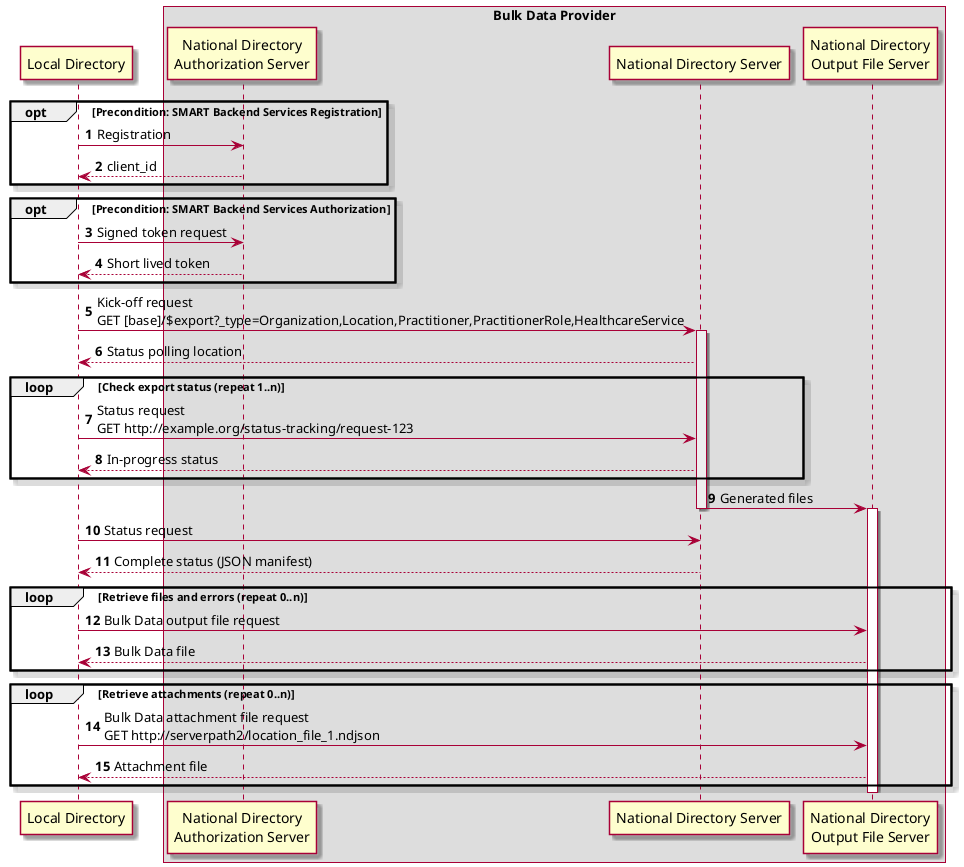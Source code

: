 @startuml
skin rose
autonumber

participant APP as "Local Directory"
box Bulk Data Provider
participant "National Directory\nAuthorization Server" as AUTH
participant "National Directory Server" as FHIR
participant "National Directory\nOutput File Server" as FILE
end box
opt  Precondition: SMART Backend Services Registration
    APP -> AUTH: Registration
   return client_id
end
opt  Precondition: SMART Backend Services Authorization
    APP -> AUTH: Signed token request
   return Short lived token
end
APP -> FHIR: Kick-off request\nGET [base]/$export?_type=Organization,Location,Practitioner,PractitionerRole,HealthcareService
activate FHIR #eee
FHIR --> APP: Status polling location
loop Check export status (repeat 1..n)
  APP -> FHIR: Status request\nGET http://example.org/status-tracking/request-123
  FHIR --> APP: In-progress status
end
FHIR -> FILE: Generated files
deactivate FHIR
activate FILE
APP -> FHIR: Status request
FHIR --> APP: Complete status (JSON manifest)
loop Retrieve files and errors (repeat 0..n)
  APP -> FILE: Bulk Data output file request
  FILE --> APP: Bulk Data file
end
loop Retrieve attachments (repeat 0..n)
  APP -> FILE: Bulk Data attachment file request\nGET http://serverpath2/location_file_1.ndjson
  FILE --> APP:  Attachment file
end
deactivate FILE #eee
@enduml
